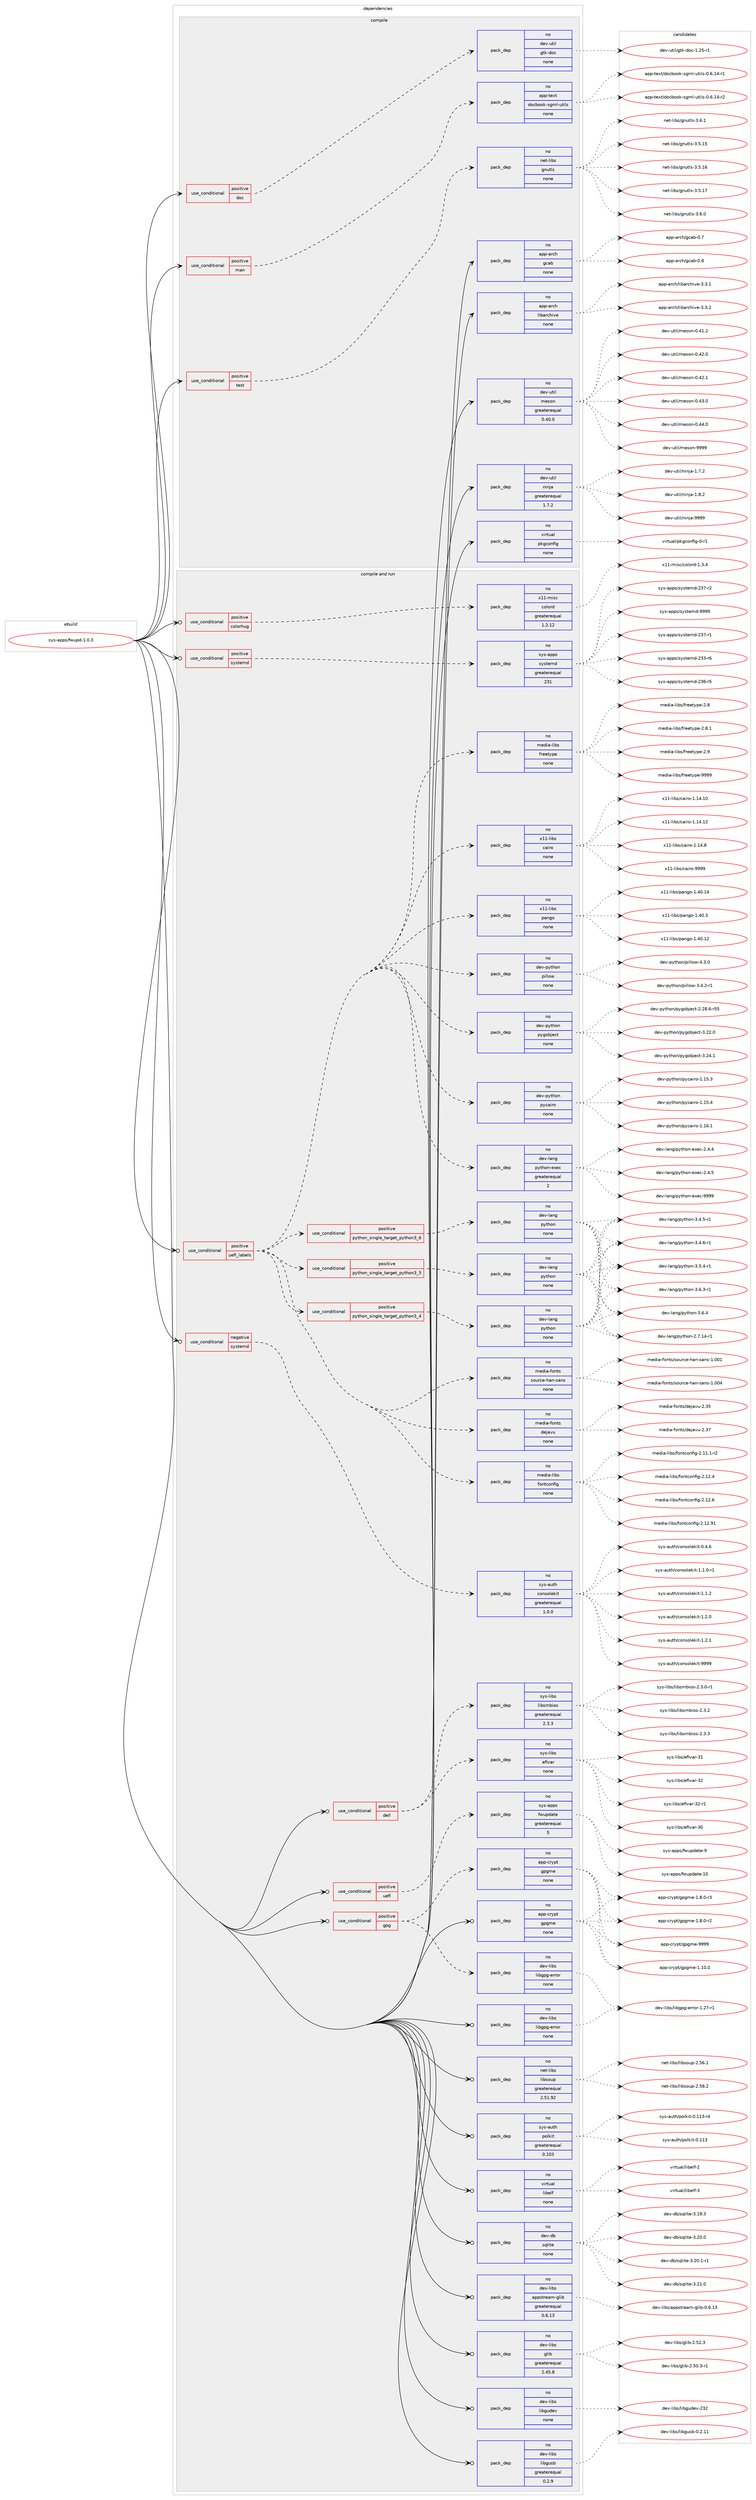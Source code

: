 digraph prolog {

# *************
# Graph options
# *************

newrank=true;
concentrate=true;
compound=true;
graph [rankdir=LR,fontname=Helvetica,fontsize=10,ranksep=1.5];#, ranksep=2.5, nodesep=0.2];
edge  [arrowhead=vee];
node  [fontname=Helvetica,fontsize=10];

# **********
# The ebuild
# **********

subgraph cluster_leftcol {
color=gray;
rank=same;
label=<<i>ebuild</i>>;
id [label="sys-apps/fwupd-1.0.3", color=red, width=4, href="../sys-apps/fwupd-1.0.3.svg"];
}

# ****************
# The dependencies
# ****************

subgraph cluster_midcol {
color=gray;
label=<<i>dependencies</i>>;
subgraph cluster_compile {
fillcolor="#eeeeee";
style=filled;
label=<<i>compile</i>>;
subgraph cond420 {
dependency5493 [label=<<TABLE BORDER="0" CELLBORDER="1" CELLSPACING="0" CELLPADDING="4"><TR><TD ROWSPAN="3" CELLPADDING="10">use_conditional</TD></TR><TR><TD>positive</TD></TR><TR><TD>doc</TD></TR></TABLE>>, shape=none, color=red];
subgraph pack5055 {
dependency5494 [label=<<TABLE BORDER="0" CELLBORDER="1" CELLSPACING="0" CELLPADDING="4" WIDTH="220"><TR><TD ROWSPAN="6" CELLPADDING="30">pack_dep</TD></TR><TR><TD WIDTH="110">no</TD></TR><TR><TD>dev-util</TD></TR><TR><TD>gtk-doc</TD></TR><TR><TD>none</TD></TR><TR><TD></TD></TR></TABLE>>, shape=none, color=blue];
}
dependency5493:e -> dependency5494:w [weight=20,style="dashed",arrowhead="vee"];
}
id:e -> dependency5493:w [weight=20,style="solid",arrowhead="vee"];
subgraph cond421 {
dependency5495 [label=<<TABLE BORDER="0" CELLBORDER="1" CELLSPACING="0" CELLPADDING="4"><TR><TD ROWSPAN="3" CELLPADDING="10">use_conditional</TD></TR><TR><TD>positive</TD></TR><TR><TD>man</TD></TR></TABLE>>, shape=none, color=red];
subgraph pack5056 {
dependency5496 [label=<<TABLE BORDER="0" CELLBORDER="1" CELLSPACING="0" CELLPADDING="4" WIDTH="220"><TR><TD ROWSPAN="6" CELLPADDING="30">pack_dep</TD></TR><TR><TD WIDTH="110">no</TD></TR><TR><TD>app-text</TD></TR><TR><TD>docbook-sgml-utils</TD></TR><TR><TD>none</TD></TR><TR><TD></TD></TR></TABLE>>, shape=none, color=blue];
}
dependency5495:e -> dependency5496:w [weight=20,style="dashed",arrowhead="vee"];
}
id:e -> dependency5495:w [weight=20,style="solid",arrowhead="vee"];
subgraph cond422 {
dependency5497 [label=<<TABLE BORDER="0" CELLBORDER="1" CELLSPACING="0" CELLPADDING="4"><TR><TD ROWSPAN="3" CELLPADDING="10">use_conditional</TD></TR><TR><TD>positive</TD></TR><TR><TD>test</TD></TR></TABLE>>, shape=none, color=red];
subgraph pack5057 {
dependency5498 [label=<<TABLE BORDER="0" CELLBORDER="1" CELLSPACING="0" CELLPADDING="4" WIDTH="220"><TR><TD ROWSPAN="6" CELLPADDING="30">pack_dep</TD></TR><TR><TD WIDTH="110">no</TD></TR><TR><TD>net-libs</TD></TR><TR><TD>gnutls</TD></TR><TR><TD>none</TD></TR><TR><TD></TD></TR></TABLE>>, shape=none, color=blue];
}
dependency5497:e -> dependency5498:w [weight=20,style="dashed",arrowhead="vee"];
}
id:e -> dependency5497:w [weight=20,style="solid",arrowhead="vee"];
subgraph pack5058 {
dependency5499 [label=<<TABLE BORDER="0" CELLBORDER="1" CELLSPACING="0" CELLPADDING="4" WIDTH="220"><TR><TD ROWSPAN="6" CELLPADDING="30">pack_dep</TD></TR><TR><TD WIDTH="110">no</TD></TR><TR><TD>app-arch</TD></TR><TR><TD>gcab</TD></TR><TR><TD>none</TD></TR><TR><TD></TD></TR></TABLE>>, shape=none, color=blue];
}
id:e -> dependency5499:w [weight=20,style="solid",arrowhead="vee"];
subgraph pack5059 {
dependency5500 [label=<<TABLE BORDER="0" CELLBORDER="1" CELLSPACING="0" CELLPADDING="4" WIDTH="220"><TR><TD ROWSPAN="6" CELLPADDING="30">pack_dep</TD></TR><TR><TD WIDTH="110">no</TD></TR><TR><TD>app-arch</TD></TR><TR><TD>libarchive</TD></TR><TR><TD>none</TD></TR><TR><TD></TD></TR></TABLE>>, shape=none, color=blue];
}
id:e -> dependency5500:w [weight=20,style="solid",arrowhead="vee"];
subgraph pack5060 {
dependency5501 [label=<<TABLE BORDER="0" CELLBORDER="1" CELLSPACING="0" CELLPADDING="4" WIDTH="220"><TR><TD ROWSPAN="6" CELLPADDING="30">pack_dep</TD></TR><TR><TD WIDTH="110">no</TD></TR><TR><TD>dev-util</TD></TR><TR><TD>meson</TD></TR><TR><TD>greaterequal</TD></TR><TR><TD>0.40.0</TD></TR></TABLE>>, shape=none, color=blue];
}
id:e -> dependency5501:w [weight=20,style="solid",arrowhead="vee"];
subgraph pack5061 {
dependency5502 [label=<<TABLE BORDER="0" CELLBORDER="1" CELLSPACING="0" CELLPADDING="4" WIDTH="220"><TR><TD ROWSPAN="6" CELLPADDING="30">pack_dep</TD></TR><TR><TD WIDTH="110">no</TD></TR><TR><TD>dev-util</TD></TR><TR><TD>ninja</TD></TR><TR><TD>greaterequal</TD></TR><TR><TD>1.7.2</TD></TR></TABLE>>, shape=none, color=blue];
}
id:e -> dependency5502:w [weight=20,style="solid",arrowhead="vee"];
subgraph pack5062 {
dependency5503 [label=<<TABLE BORDER="0" CELLBORDER="1" CELLSPACING="0" CELLPADDING="4" WIDTH="220"><TR><TD ROWSPAN="6" CELLPADDING="30">pack_dep</TD></TR><TR><TD WIDTH="110">no</TD></TR><TR><TD>virtual</TD></TR><TR><TD>pkgconfig</TD></TR><TR><TD>none</TD></TR><TR><TD></TD></TR></TABLE>>, shape=none, color=blue];
}
id:e -> dependency5503:w [weight=20,style="solid",arrowhead="vee"];
}
subgraph cluster_compileandrun {
fillcolor="#eeeeee";
style=filled;
label=<<i>compile and run</i>>;
subgraph cond423 {
dependency5504 [label=<<TABLE BORDER="0" CELLBORDER="1" CELLSPACING="0" CELLPADDING="4"><TR><TD ROWSPAN="3" CELLPADDING="10">use_conditional</TD></TR><TR><TD>negative</TD></TR><TR><TD>systemd</TD></TR></TABLE>>, shape=none, color=red];
subgraph pack5063 {
dependency5505 [label=<<TABLE BORDER="0" CELLBORDER="1" CELLSPACING="0" CELLPADDING="4" WIDTH="220"><TR><TD ROWSPAN="6" CELLPADDING="30">pack_dep</TD></TR><TR><TD WIDTH="110">no</TD></TR><TR><TD>sys-auth</TD></TR><TR><TD>consolekit</TD></TR><TR><TD>greaterequal</TD></TR><TR><TD>1.0.0</TD></TR></TABLE>>, shape=none, color=blue];
}
dependency5504:e -> dependency5505:w [weight=20,style="dashed",arrowhead="vee"];
}
id:e -> dependency5504:w [weight=20,style="solid",arrowhead="odotvee"];
subgraph cond424 {
dependency5506 [label=<<TABLE BORDER="0" CELLBORDER="1" CELLSPACING="0" CELLPADDING="4"><TR><TD ROWSPAN="3" CELLPADDING="10">use_conditional</TD></TR><TR><TD>positive</TD></TR><TR><TD>colorhug</TD></TR></TABLE>>, shape=none, color=red];
subgraph pack5064 {
dependency5507 [label=<<TABLE BORDER="0" CELLBORDER="1" CELLSPACING="0" CELLPADDING="4" WIDTH="220"><TR><TD ROWSPAN="6" CELLPADDING="30">pack_dep</TD></TR><TR><TD WIDTH="110">no</TD></TR><TR><TD>x11-misc</TD></TR><TR><TD>colord</TD></TR><TR><TD>greaterequal</TD></TR><TR><TD>1.2.12</TD></TR></TABLE>>, shape=none, color=blue];
}
dependency5506:e -> dependency5507:w [weight=20,style="dashed",arrowhead="vee"];
}
id:e -> dependency5506:w [weight=20,style="solid",arrowhead="odotvee"];
subgraph cond425 {
dependency5508 [label=<<TABLE BORDER="0" CELLBORDER="1" CELLSPACING="0" CELLPADDING="4"><TR><TD ROWSPAN="3" CELLPADDING="10">use_conditional</TD></TR><TR><TD>positive</TD></TR><TR><TD>dell</TD></TR></TABLE>>, shape=none, color=red];
subgraph pack5065 {
dependency5509 [label=<<TABLE BORDER="0" CELLBORDER="1" CELLSPACING="0" CELLPADDING="4" WIDTH="220"><TR><TD ROWSPAN="6" CELLPADDING="30">pack_dep</TD></TR><TR><TD WIDTH="110">no</TD></TR><TR><TD>sys-libs</TD></TR><TR><TD>efivar</TD></TR><TR><TD>none</TD></TR><TR><TD></TD></TR></TABLE>>, shape=none, color=blue];
}
dependency5508:e -> dependency5509:w [weight=20,style="dashed",arrowhead="vee"];
subgraph pack5066 {
dependency5510 [label=<<TABLE BORDER="0" CELLBORDER="1" CELLSPACING="0" CELLPADDING="4" WIDTH="220"><TR><TD ROWSPAN="6" CELLPADDING="30">pack_dep</TD></TR><TR><TD WIDTH="110">no</TD></TR><TR><TD>sys-libs</TD></TR><TR><TD>libsmbios</TD></TR><TR><TD>greaterequal</TD></TR><TR><TD>2.3.3</TD></TR></TABLE>>, shape=none, color=blue];
}
dependency5508:e -> dependency5510:w [weight=20,style="dashed",arrowhead="vee"];
}
id:e -> dependency5508:w [weight=20,style="solid",arrowhead="odotvee"];
subgraph cond426 {
dependency5511 [label=<<TABLE BORDER="0" CELLBORDER="1" CELLSPACING="0" CELLPADDING="4"><TR><TD ROWSPAN="3" CELLPADDING="10">use_conditional</TD></TR><TR><TD>positive</TD></TR><TR><TD>gpg</TD></TR></TABLE>>, shape=none, color=red];
subgraph pack5067 {
dependency5512 [label=<<TABLE BORDER="0" CELLBORDER="1" CELLSPACING="0" CELLPADDING="4" WIDTH="220"><TR><TD ROWSPAN="6" CELLPADDING="30">pack_dep</TD></TR><TR><TD WIDTH="110">no</TD></TR><TR><TD>app-crypt</TD></TR><TR><TD>gpgme</TD></TR><TR><TD>none</TD></TR><TR><TD></TD></TR></TABLE>>, shape=none, color=blue];
}
dependency5511:e -> dependency5512:w [weight=20,style="dashed",arrowhead="vee"];
subgraph pack5068 {
dependency5513 [label=<<TABLE BORDER="0" CELLBORDER="1" CELLSPACING="0" CELLPADDING="4" WIDTH="220"><TR><TD ROWSPAN="6" CELLPADDING="30">pack_dep</TD></TR><TR><TD WIDTH="110">no</TD></TR><TR><TD>dev-libs</TD></TR><TR><TD>libgpg-error</TD></TR><TR><TD>none</TD></TR><TR><TD></TD></TR></TABLE>>, shape=none, color=blue];
}
dependency5511:e -> dependency5513:w [weight=20,style="dashed",arrowhead="vee"];
}
id:e -> dependency5511:w [weight=20,style="solid",arrowhead="odotvee"];
subgraph cond427 {
dependency5514 [label=<<TABLE BORDER="0" CELLBORDER="1" CELLSPACING="0" CELLPADDING="4"><TR><TD ROWSPAN="3" CELLPADDING="10">use_conditional</TD></TR><TR><TD>positive</TD></TR><TR><TD>systemd</TD></TR></TABLE>>, shape=none, color=red];
subgraph pack5069 {
dependency5515 [label=<<TABLE BORDER="0" CELLBORDER="1" CELLSPACING="0" CELLPADDING="4" WIDTH="220"><TR><TD ROWSPAN="6" CELLPADDING="30">pack_dep</TD></TR><TR><TD WIDTH="110">no</TD></TR><TR><TD>sys-apps</TD></TR><TR><TD>systemd</TD></TR><TR><TD>greaterequal</TD></TR><TR><TD>231</TD></TR></TABLE>>, shape=none, color=blue];
}
dependency5514:e -> dependency5515:w [weight=20,style="dashed",arrowhead="vee"];
}
id:e -> dependency5514:w [weight=20,style="solid",arrowhead="odotvee"];
subgraph cond428 {
dependency5516 [label=<<TABLE BORDER="0" CELLBORDER="1" CELLSPACING="0" CELLPADDING="4"><TR><TD ROWSPAN="3" CELLPADDING="10">use_conditional</TD></TR><TR><TD>positive</TD></TR><TR><TD>uefi</TD></TR></TABLE>>, shape=none, color=red];
subgraph pack5070 {
dependency5517 [label=<<TABLE BORDER="0" CELLBORDER="1" CELLSPACING="0" CELLPADDING="4" WIDTH="220"><TR><TD ROWSPAN="6" CELLPADDING="30">pack_dep</TD></TR><TR><TD WIDTH="110">no</TD></TR><TR><TD>sys-apps</TD></TR><TR><TD>fwupdate</TD></TR><TR><TD>greaterequal</TD></TR><TR><TD>5</TD></TR></TABLE>>, shape=none, color=blue];
}
dependency5516:e -> dependency5517:w [weight=20,style="dashed",arrowhead="vee"];
}
id:e -> dependency5516:w [weight=20,style="solid",arrowhead="odotvee"];
subgraph cond429 {
dependency5518 [label=<<TABLE BORDER="0" CELLBORDER="1" CELLSPACING="0" CELLPADDING="4"><TR><TD ROWSPAN="3" CELLPADDING="10">use_conditional</TD></TR><TR><TD>positive</TD></TR><TR><TD>uefi_labels</TD></TR></TABLE>>, shape=none, color=red];
subgraph cond430 {
dependency5519 [label=<<TABLE BORDER="0" CELLBORDER="1" CELLSPACING="0" CELLPADDING="4"><TR><TD ROWSPAN="3" CELLPADDING="10">use_conditional</TD></TR><TR><TD>positive</TD></TR><TR><TD>python_single_target_python3_4</TD></TR></TABLE>>, shape=none, color=red];
subgraph pack5071 {
dependency5520 [label=<<TABLE BORDER="0" CELLBORDER="1" CELLSPACING="0" CELLPADDING="4" WIDTH="220"><TR><TD ROWSPAN="6" CELLPADDING="30">pack_dep</TD></TR><TR><TD WIDTH="110">no</TD></TR><TR><TD>dev-lang</TD></TR><TR><TD>python</TD></TR><TR><TD>none</TD></TR><TR><TD></TD></TR></TABLE>>, shape=none, color=blue];
}
dependency5519:e -> dependency5520:w [weight=20,style="dashed",arrowhead="vee"];
}
dependency5518:e -> dependency5519:w [weight=20,style="dashed",arrowhead="vee"];
subgraph cond431 {
dependency5521 [label=<<TABLE BORDER="0" CELLBORDER="1" CELLSPACING="0" CELLPADDING="4"><TR><TD ROWSPAN="3" CELLPADDING="10">use_conditional</TD></TR><TR><TD>positive</TD></TR><TR><TD>python_single_target_python3_5</TD></TR></TABLE>>, shape=none, color=red];
subgraph pack5072 {
dependency5522 [label=<<TABLE BORDER="0" CELLBORDER="1" CELLSPACING="0" CELLPADDING="4" WIDTH="220"><TR><TD ROWSPAN="6" CELLPADDING="30">pack_dep</TD></TR><TR><TD WIDTH="110">no</TD></TR><TR><TD>dev-lang</TD></TR><TR><TD>python</TD></TR><TR><TD>none</TD></TR><TR><TD></TD></TR></TABLE>>, shape=none, color=blue];
}
dependency5521:e -> dependency5522:w [weight=20,style="dashed",arrowhead="vee"];
}
dependency5518:e -> dependency5521:w [weight=20,style="dashed",arrowhead="vee"];
subgraph cond432 {
dependency5523 [label=<<TABLE BORDER="0" CELLBORDER="1" CELLSPACING="0" CELLPADDING="4"><TR><TD ROWSPAN="3" CELLPADDING="10">use_conditional</TD></TR><TR><TD>positive</TD></TR><TR><TD>python_single_target_python3_6</TD></TR></TABLE>>, shape=none, color=red];
subgraph pack5073 {
dependency5524 [label=<<TABLE BORDER="0" CELLBORDER="1" CELLSPACING="0" CELLPADDING="4" WIDTH="220"><TR><TD ROWSPAN="6" CELLPADDING="30">pack_dep</TD></TR><TR><TD WIDTH="110">no</TD></TR><TR><TD>dev-lang</TD></TR><TR><TD>python</TD></TR><TR><TD>none</TD></TR><TR><TD></TD></TR></TABLE>>, shape=none, color=blue];
}
dependency5523:e -> dependency5524:w [weight=20,style="dashed",arrowhead="vee"];
}
dependency5518:e -> dependency5523:w [weight=20,style="dashed",arrowhead="vee"];
subgraph pack5074 {
dependency5525 [label=<<TABLE BORDER="0" CELLBORDER="1" CELLSPACING="0" CELLPADDING="4" WIDTH="220"><TR><TD ROWSPAN="6" CELLPADDING="30">pack_dep</TD></TR><TR><TD WIDTH="110">no</TD></TR><TR><TD>dev-lang</TD></TR><TR><TD>python-exec</TD></TR><TR><TD>greaterequal</TD></TR><TR><TD>2</TD></TR></TABLE>>, shape=none, color=blue];
}
dependency5518:e -> dependency5525:w [weight=20,style="dashed",arrowhead="vee"];
subgraph pack5075 {
dependency5526 [label=<<TABLE BORDER="0" CELLBORDER="1" CELLSPACING="0" CELLPADDING="4" WIDTH="220"><TR><TD ROWSPAN="6" CELLPADDING="30">pack_dep</TD></TR><TR><TD WIDTH="110">no</TD></TR><TR><TD>dev-python</TD></TR><TR><TD>pycairo</TD></TR><TR><TD>none</TD></TR><TR><TD></TD></TR></TABLE>>, shape=none, color=blue];
}
dependency5518:e -> dependency5526:w [weight=20,style="dashed",arrowhead="vee"];
subgraph pack5076 {
dependency5527 [label=<<TABLE BORDER="0" CELLBORDER="1" CELLSPACING="0" CELLPADDING="4" WIDTH="220"><TR><TD ROWSPAN="6" CELLPADDING="30">pack_dep</TD></TR><TR><TD WIDTH="110">no</TD></TR><TR><TD>dev-python</TD></TR><TR><TD>pygobject</TD></TR><TR><TD>none</TD></TR><TR><TD></TD></TR></TABLE>>, shape=none, color=blue];
}
dependency5518:e -> dependency5527:w [weight=20,style="dashed",arrowhead="vee"];
subgraph pack5077 {
dependency5528 [label=<<TABLE BORDER="0" CELLBORDER="1" CELLSPACING="0" CELLPADDING="4" WIDTH="220"><TR><TD ROWSPAN="6" CELLPADDING="30">pack_dep</TD></TR><TR><TD WIDTH="110">no</TD></TR><TR><TD>dev-python</TD></TR><TR><TD>pillow</TD></TR><TR><TD>none</TD></TR><TR><TD></TD></TR></TABLE>>, shape=none, color=blue];
}
dependency5518:e -> dependency5528:w [weight=20,style="dashed",arrowhead="vee"];
subgraph pack5078 {
dependency5529 [label=<<TABLE BORDER="0" CELLBORDER="1" CELLSPACING="0" CELLPADDING="4" WIDTH="220"><TR><TD ROWSPAN="6" CELLPADDING="30">pack_dep</TD></TR><TR><TD WIDTH="110">no</TD></TR><TR><TD>x11-libs</TD></TR><TR><TD>pango</TD></TR><TR><TD>none</TD></TR><TR><TD></TD></TR></TABLE>>, shape=none, color=blue];
}
dependency5518:e -> dependency5529:w [weight=20,style="dashed",arrowhead="vee"];
subgraph pack5079 {
dependency5530 [label=<<TABLE BORDER="0" CELLBORDER="1" CELLSPACING="0" CELLPADDING="4" WIDTH="220"><TR><TD ROWSPAN="6" CELLPADDING="30">pack_dep</TD></TR><TR><TD WIDTH="110">no</TD></TR><TR><TD>x11-libs</TD></TR><TR><TD>cairo</TD></TR><TR><TD>none</TD></TR><TR><TD></TD></TR></TABLE>>, shape=none, color=blue];
}
dependency5518:e -> dependency5530:w [weight=20,style="dashed",arrowhead="vee"];
subgraph pack5080 {
dependency5531 [label=<<TABLE BORDER="0" CELLBORDER="1" CELLSPACING="0" CELLPADDING="4" WIDTH="220"><TR><TD ROWSPAN="6" CELLPADDING="30">pack_dep</TD></TR><TR><TD WIDTH="110">no</TD></TR><TR><TD>media-libs</TD></TR><TR><TD>freetype</TD></TR><TR><TD>none</TD></TR><TR><TD></TD></TR></TABLE>>, shape=none, color=blue];
}
dependency5518:e -> dependency5531:w [weight=20,style="dashed",arrowhead="vee"];
subgraph pack5081 {
dependency5532 [label=<<TABLE BORDER="0" CELLBORDER="1" CELLSPACING="0" CELLPADDING="4" WIDTH="220"><TR><TD ROWSPAN="6" CELLPADDING="30">pack_dep</TD></TR><TR><TD WIDTH="110">no</TD></TR><TR><TD>media-libs</TD></TR><TR><TD>fontconfig</TD></TR><TR><TD>none</TD></TR><TR><TD></TD></TR></TABLE>>, shape=none, color=blue];
}
dependency5518:e -> dependency5532:w [weight=20,style="dashed",arrowhead="vee"];
subgraph pack5082 {
dependency5533 [label=<<TABLE BORDER="0" CELLBORDER="1" CELLSPACING="0" CELLPADDING="4" WIDTH="220"><TR><TD ROWSPAN="6" CELLPADDING="30">pack_dep</TD></TR><TR><TD WIDTH="110">no</TD></TR><TR><TD>media-fonts</TD></TR><TR><TD>dejavu</TD></TR><TR><TD>none</TD></TR><TR><TD></TD></TR></TABLE>>, shape=none, color=blue];
}
dependency5518:e -> dependency5533:w [weight=20,style="dashed",arrowhead="vee"];
subgraph pack5083 {
dependency5534 [label=<<TABLE BORDER="0" CELLBORDER="1" CELLSPACING="0" CELLPADDING="4" WIDTH="220"><TR><TD ROWSPAN="6" CELLPADDING="30">pack_dep</TD></TR><TR><TD WIDTH="110">no</TD></TR><TR><TD>media-fonts</TD></TR><TR><TD>source-han-sans</TD></TR><TR><TD>none</TD></TR><TR><TD></TD></TR></TABLE>>, shape=none, color=blue];
}
dependency5518:e -> dependency5534:w [weight=20,style="dashed",arrowhead="vee"];
}
id:e -> dependency5518:w [weight=20,style="solid",arrowhead="odotvee"];
subgraph pack5084 {
dependency5535 [label=<<TABLE BORDER="0" CELLBORDER="1" CELLSPACING="0" CELLPADDING="4" WIDTH="220"><TR><TD ROWSPAN="6" CELLPADDING="30">pack_dep</TD></TR><TR><TD WIDTH="110">no</TD></TR><TR><TD>app-crypt</TD></TR><TR><TD>gpgme</TD></TR><TR><TD>none</TD></TR><TR><TD></TD></TR></TABLE>>, shape=none, color=blue];
}
id:e -> dependency5535:w [weight=20,style="solid",arrowhead="odotvee"];
subgraph pack5085 {
dependency5536 [label=<<TABLE BORDER="0" CELLBORDER="1" CELLSPACING="0" CELLPADDING="4" WIDTH="220"><TR><TD ROWSPAN="6" CELLPADDING="30">pack_dep</TD></TR><TR><TD WIDTH="110">no</TD></TR><TR><TD>dev-db</TD></TR><TR><TD>sqlite</TD></TR><TR><TD>none</TD></TR><TR><TD></TD></TR></TABLE>>, shape=none, color=blue];
}
id:e -> dependency5536:w [weight=20,style="solid",arrowhead="odotvee"];
subgraph pack5086 {
dependency5537 [label=<<TABLE BORDER="0" CELLBORDER="1" CELLSPACING="0" CELLPADDING="4" WIDTH="220"><TR><TD ROWSPAN="6" CELLPADDING="30">pack_dep</TD></TR><TR><TD WIDTH="110">no</TD></TR><TR><TD>dev-libs</TD></TR><TR><TD>appstream-glib</TD></TR><TR><TD>greaterequal</TD></TR><TR><TD>0.6.13</TD></TR></TABLE>>, shape=none, color=blue];
}
id:e -> dependency5537:w [weight=20,style="solid",arrowhead="odotvee"];
subgraph pack5087 {
dependency5538 [label=<<TABLE BORDER="0" CELLBORDER="1" CELLSPACING="0" CELLPADDING="4" WIDTH="220"><TR><TD ROWSPAN="6" CELLPADDING="30">pack_dep</TD></TR><TR><TD WIDTH="110">no</TD></TR><TR><TD>dev-libs</TD></TR><TR><TD>glib</TD></TR><TR><TD>greaterequal</TD></TR><TR><TD>2.45.8</TD></TR></TABLE>>, shape=none, color=blue];
}
id:e -> dependency5538:w [weight=20,style="solid",arrowhead="odotvee"];
subgraph pack5088 {
dependency5539 [label=<<TABLE BORDER="0" CELLBORDER="1" CELLSPACING="0" CELLPADDING="4" WIDTH="220"><TR><TD ROWSPAN="6" CELLPADDING="30">pack_dep</TD></TR><TR><TD WIDTH="110">no</TD></TR><TR><TD>dev-libs</TD></TR><TR><TD>libgpg-error</TD></TR><TR><TD>none</TD></TR><TR><TD></TD></TR></TABLE>>, shape=none, color=blue];
}
id:e -> dependency5539:w [weight=20,style="solid",arrowhead="odotvee"];
subgraph pack5089 {
dependency5540 [label=<<TABLE BORDER="0" CELLBORDER="1" CELLSPACING="0" CELLPADDING="4" WIDTH="220"><TR><TD ROWSPAN="6" CELLPADDING="30">pack_dep</TD></TR><TR><TD WIDTH="110">no</TD></TR><TR><TD>dev-libs</TD></TR><TR><TD>libgudev</TD></TR><TR><TD>none</TD></TR><TR><TD></TD></TR></TABLE>>, shape=none, color=blue];
}
id:e -> dependency5540:w [weight=20,style="solid",arrowhead="odotvee"];
subgraph pack5090 {
dependency5541 [label=<<TABLE BORDER="0" CELLBORDER="1" CELLSPACING="0" CELLPADDING="4" WIDTH="220"><TR><TD ROWSPAN="6" CELLPADDING="30">pack_dep</TD></TR><TR><TD WIDTH="110">no</TD></TR><TR><TD>dev-libs</TD></TR><TR><TD>libgusb</TD></TR><TR><TD>greaterequal</TD></TR><TR><TD>0.2.9</TD></TR></TABLE>>, shape=none, color=blue];
}
id:e -> dependency5541:w [weight=20,style="solid",arrowhead="odotvee"];
subgraph pack5091 {
dependency5542 [label=<<TABLE BORDER="0" CELLBORDER="1" CELLSPACING="0" CELLPADDING="4" WIDTH="220"><TR><TD ROWSPAN="6" CELLPADDING="30">pack_dep</TD></TR><TR><TD WIDTH="110">no</TD></TR><TR><TD>net-libs</TD></TR><TR><TD>libsoup</TD></TR><TR><TD>greaterequal</TD></TR><TR><TD>2.51.92</TD></TR></TABLE>>, shape=none, color=blue];
}
id:e -> dependency5542:w [weight=20,style="solid",arrowhead="odotvee"];
subgraph pack5092 {
dependency5543 [label=<<TABLE BORDER="0" CELLBORDER="1" CELLSPACING="0" CELLPADDING="4" WIDTH="220"><TR><TD ROWSPAN="6" CELLPADDING="30">pack_dep</TD></TR><TR><TD WIDTH="110">no</TD></TR><TR><TD>sys-auth</TD></TR><TR><TD>polkit</TD></TR><TR><TD>greaterequal</TD></TR><TR><TD>0.103</TD></TR></TABLE>>, shape=none, color=blue];
}
id:e -> dependency5543:w [weight=20,style="solid",arrowhead="odotvee"];
subgraph pack5093 {
dependency5544 [label=<<TABLE BORDER="0" CELLBORDER="1" CELLSPACING="0" CELLPADDING="4" WIDTH="220"><TR><TD ROWSPAN="6" CELLPADDING="30">pack_dep</TD></TR><TR><TD WIDTH="110">no</TD></TR><TR><TD>virtual</TD></TR><TR><TD>libelf</TD></TR><TR><TD>none</TD></TR><TR><TD></TD></TR></TABLE>>, shape=none, color=blue];
}
id:e -> dependency5544:w [weight=20,style="solid",arrowhead="odotvee"];
}
subgraph cluster_run {
fillcolor="#eeeeee";
style=filled;
label=<<i>run</i>>;
}
}

# **************
# The candidates
# **************

subgraph cluster_choices {
rank=same;
color=gray;
label=<<i>candidates</i>>;

subgraph choice5055 {
color=black;
nodesep=1;
choice1001011184511711610510847103116107451001119945494650534511449 [label="dev-util/gtk-doc-1.25-r1", color=red, width=4,href="../dev-util/gtk-doc-1.25-r1.svg"];
dependency5494:e -> choice1001011184511711610510847103116107451001119945494650534511449:w [style=dotted,weight="100"];
}
subgraph choice5056 {
color=black;
nodesep=1;
choice97112112451161011201164710011199981111111074511510310910845117116105108115454846544649524511449 [label="app-text/docbook-sgml-utils-0.6.14-r1", color=red, width=4,href="../app-text/docbook-sgml-utils-0.6.14-r1.svg"];
choice97112112451161011201164710011199981111111074511510310910845117116105108115454846544649524511450 [label="app-text/docbook-sgml-utils-0.6.14-r2", color=red, width=4,href="../app-text/docbook-sgml-utils-0.6.14-r2.svg"];
dependency5496:e -> choice97112112451161011201164710011199981111111074511510310910845117116105108115454846544649524511449:w [style=dotted,weight="100"];
dependency5496:e -> choice97112112451161011201164710011199981111111074511510310910845117116105108115454846544649524511450:w [style=dotted,weight="100"];
}
subgraph choice5057 {
color=black;
nodesep=1;
choice11010111645108105981154710311011711610811545514653464953 [label="net-libs/gnutls-3.5.15", color=red, width=4,href="../net-libs/gnutls-3.5.15.svg"];
choice11010111645108105981154710311011711610811545514653464954 [label="net-libs/gnutls-3.5.16", color=red, width=4,href="../net-libs/gnutls-3.5.16.svg"];
choice11010111645108105981154710311011711610811545514653464955 [label="net-libs/gnutls-3.5.17", color=red, width=4,href="../net-libs/gnutls-3.5.17.svg"];
choice110101116451081059811547103110117116108115455146544648 [label="net-libs/gnutls-3.6.0", color=red, width=4,href="../net-libs/gnutls-3.6.0.svg"];
choice110101116451081059811547103110117116108115455146544649 [label="net-libs/gnutls-3.6.1", color=red, width=4,href="../net-libs/gnutls-3.6.1.svg"];
dependency5498:e -> choice11010111645108105981154710311011711610811545514653464953:w [style=dotted,weight="100"];
dependency5498:e -> choice11010111645108105981154710311011711610811545514653464954:w [style=dotted,weight="100"];
dependency5498:e -> choice11010111645108105981154710311011711610811545514653464955:w [style=dotted,weight="100"];
dependency5498:e -> choice110101116451081059811547103110117116108115455146544648:w [style=dotted,weight="100"];
dependency5498:e -> choice110101116451081059811547103110117116108115455146544649:w [style=dotted,weight="100"];
}
subgraph choice5058 {
color=black;
nodesep=1;
choice971121124597114991044710399979845484655 [label="app-arch/gcab-0.7", color=red, width=4,href="../app-arch/gcab-0.7.svg"];
choice971121124597114991044710399979845484656 [label="app-arch/gcab-0.8", color=red, width=4,href="../app-arch/gcab-0.8.svg"];
dependency5499:e -> choice971121124597114991044710399979845484655:w [style=dotted,weight="100"];
dependency5499:e -> choice971121124597114991044710399979845484656:w [style=dotted,weight="100"];
}
subgraph choice5059 {
color=black;
nodesep=1;
choice9711211245971149910447108105989711499104105118101455146514649 [label="app-arch/libarchive-3.3.1", color=red, width=4,href="../app-arch/libarchive-3.3.1.svg"];
choice9711211245971149910447108105989711499104105118101455146514650 [label="app-arch/libarchive-3.3.2", color=red, width=4,href="../app-arch/libarchive-3.3.2.svg"];
dependency5500:e -> choice9711211245971149910447108105989711499104105118101455146514649:w [style=dotted,weight="100"];
dependency5500:e -> choice9711211245971149910447108105989711499104105118101455146514650:w [style=dotted,weight="100"];
}
subgraph choice5060 {
color=black;
nodesep=1;
choice100101118451171161051084710910111511111045484652494650 [label="dev-util/meson-0.41.2", color=red, width=4,href="../dev-util/meson-0.41.2.svg"];
choice100101118451171161051084710910111511111045484652504648 [label="dev-util/meson-0.42.0", color=red, width=4,href="../dev-util/meson-0.42.0.svg"];
choice100101118451171161051084710910111511111045484652504649 [label="dev-util/meson-0.42.1", color=red, width=4,href="../dev-util/meson-0.42.1.svg"];
choice100101118451171161051084710910111511111045484652514648 [label="dev-util/meson-0.43.0", color=red, width=4,href="../dev-util/meson-0.43.0.svg"];
choice100101118451171161051084710910111511111045484652524648 [label="dev-util/meson-0.44.0", color=red, width=4,href="../dev-util/meson-0.44.0.svg"];
choice10010111845117116105108471091011151111104557575757 [label="dev-util/meson-9999", color=red, width=4,href="../dev-util/meson-9999.svg"];
dependency5501:e -> choice100101118451171161051084710910111511111045484652494650:w [style=dotted,weight="100"];
dependency5501:e -> choice100101118451171161051084710910111511111045484652504648:w [style=dotted,weight="100"];
dependency5501:e -> choice100101118451171161051084710910111511111045484652504649:w [style=dotted,weight="100"];
dependency5501:e -> choice100101118451171161051084710910111511111045484652514648:w [style=dotted,weight="100"];
dependency5501:e -> choice100101118451171161051084710910111511111045484652524648:w [style=dotted,weight="100"];
dependency5501:e -> choice10010111845117116105108471091011151111104557575757:w [style=dotted,weight="100"];
}
subgraph choice5061 {
color=black;
nodesep=1;
choice100101118451171161051084711010511010697454946554650 [label="dev-util/ninja-1.7.2", color=red, width=4,href="../dev-util/ninja-1.7.2.svg"];
choice100101118451171161051084711010511010697454946564650 [label="dev-util/ninja-1.8.2", color=red, width=4,href="../dev-util/ninja-1.8.2.svg"];
choice1001011184511711610510847110105110106974557575757 [label="dev-util/ninja-9999", color=red, width=4,href="../dev-util/ninja-9999.svg"];
dependency5502:e -> choice100101118451171161051084711010511010697454946554650:w [style=dotted,weight="100"];
dependency5502:e -> choice100101118451171161051084711010511010697454946564650:w [style=dotted,weight="100"];
dependency5502:e -> choice1001011184511711610510847110105110106974557575757:w [style=dotted,weight="100"];
}
subgraph choice5062 {
color=black;
nodesep=1;
choice11810511411611797108471121071039911111010210510345484511449 [label="virtual/pkgconfig-0-r1", color=red, width=4,href="../virtual/pkgconfig-0-r1.svg"];
dependency5503:e -> choice11810511411611797108471121071039911111010210510345484511449:w [style=dotted,weight="100"];
}
subgraph choice5063 {
color=black;
nodesep=1;
choice11512111545971171161044799111110115111108101107105116454846524654 [label="sys-auth/consolekit-0.4.6", color=red, width=4,href="../sys-auth/consolekit-0.4.6.svg"];
choice115121115459711711610447991111101151111081011071051164549464946484511449 [label="sys-auth/consolekit-1.1.0-r1", color=red, width=4,href="../sys-auth/consolekit-1.1.0-r1.svg"];
choice11512111545971171161044799111110115111108101107105116454946494650 [label="sys-auth/consolekit-1.1.2", color=red, width=4,href="../sys-auth/consolekit-1.1.2.svg"];
choice11512111545971171161044799111110115111108101107105116454946504648 [label="sys-auth/consolekit-1.2.0", color=red, width=4,href="../sys-auth/consolekit-1.2.0.svg"];
choice11512111545971171161044799111110115111108101107105116454946504649 [label="sys-auth/consolekit-1.2.1", color=red, width=4,href="../sys-auth/consolekit-1.2.1.svg"];
choice115121115459711711610447991111101151111081011071051164557575757 [label="sys-auth/consolekit-9999", color=red, width=4,href="../sys-auth/consolekit-9999.svg"];
dependency5505:e -> choice11512111545971171161044799111110115111108101107105116454846524654:w [style=dotted,weight="100"];
dependency5505:e -> choice115121115459711711610447991111101151111081011071051164549464946484511449:w [style=dotted,weight="100"];
dependency5505:e -> choice11512111545971171161044799111110115111108101107105116454946494650:w [style=dotted,weight="100"];
dependency5505:e -> choice11512111545971171161044799111110115111108101107105116454946504648:w [style=dotted,weight="100"];
dependency5505:e -> choice11512111545971171161044799111110115111108101107105116454946504649:w [style=dotted,weight="100"];
dependency5505:e -> choice115121115459711711610447991111101151111081011071051164557575757:w [style=dotted,weight="100"];
}
subgraph choice5064 {
color=black;
nodesep=1;
choice120494945109105115994799111108111114100454946514652 [label="x11-misc/colord-1.3.4", color=red, width=4,href="../x11-misc/colord-1.3.4.svg"];
dependency5507:e -> choice120494945109105115994799111108111114100454946514652:w [style=dotted,weight="100"];
}
subgraph choice5065 {
color=black;
nodesep=1;
choice11512111545108105981154710110210511897114455148 [label="sys-libs/efivar-30", color=red, width=4,href="../sys-libs/efivar-30.svg"];
choice11512111545108105981154710110210511897114455149 [label="sys-libs/efivar-31", color=red, width=4,href="../sys-libs/efivar-31.svg"];
choice11512111545108105981154710110210511897114455150 [label="sys-libs/efivar-32", color=red, width=4,href="../sys-libs/efivar-32.svg"];
choice115121115451081059811547101102105118971144551504511449 [label="sys-libs/efivar-32-r1", color=red, width=4,href="../sys-libs/efivar-32-r1.svg"];
dependency5509:e -> choice11512111545108105981154710110210511897114455148:w [style=dotted,weight="100"];
dependency5509:e -> choice11512111545108105981154710110210511897114455149:w [style=dotted,weight="100"];
dependency5509:e -> choice11512111545108105981154710110210511897114455150:w [style=dotted,weight="100"];
dependency5509:e -> choice115121115451081059811547101102105118971144551504511449:w [style=dotted,weight="100"];
}
subgraph choice5066 {
color=black;
nodesep=1;
choice11512111545108105981154710810598115109981051111154550465146484511449 [label="sys-libs/libsmbios-2.3.0-r1", color=red, width=4,href="../sys-libs/libsmbios-2.3.0-r1.svg"];
choice1151211154510810598115471081059811510998105111115455046514650 [label="sys-libs/libsmbios-2.3.2", color=red, width=4,href="../sys-libs/libsmbios-2.3.2.svg"];
choice1151211154510810598115471081059811510998105111115455046514651 [label="sys-libs/libsmbios-2.3.3", color=red, width=4,href="../sys-libs/libsmbios-2.3.3.svg"];
dependency5510:e -> choice11512111545108105981154710810598115109981051111154550465146484511449:w [style=dotted,weight="100"];
dependency5510:e -> choice1151211154510810598115471081059811510998105111115455046514650:w [style=dotted,weight="100"];
dependency5510:e -> choice1151211154510810598115471081059811510998105111115455046514651:w [style=dotted,weight="100"];
}
subgraph choice5067 {
color=black;
nodesep=1;
choice9711211245991141211121164710311210310910145494649484648 [label="app-crypt/gpgme-1.10.0", color=red, width=4,href="../app-crypt/gpgme-1.10.0.svg"];
choice971121124599114121112116471031121031091014549465646484511450 [label="app-crypt/gpgme-1.8.0-r2", color=red, width=4,href="../app-crypt/gpgme-1.8.0-r2.svg"];
choice971121124599114121112116471031121031091014549465646484511451 [label="app-crypt/gpgme-1.8.0-r3", color=red, width=4,href="../app-crypt/gpgme-1.8.0-r3.svg"];
choice971121124599114121112116471031121031091014557575757 [label="app-crypt/gpgme-9999", color=red, width=4,href="../app-crypt/gpgme-9999.svg"];
dependency5512:e -> choice9711211245991141211121164710311210310910145494649484648:w [style=dotted,weight="100"];
dependency5512:e -> choice971121124599114121112116471031121031091014549465646484511450:w [style=dotted,weight="100"];
dependency5512:e -> choice971121124599114121112116471031121031091014549465646484511451:w [style=dotted,weight="100"];
dependency5512:e -> choice971121124599114121112116471031121031091014557575757:w [style=dotted,weight="100"];
}
subgraph choice5068 {
color=black;
nodesep=1;
choice100101118451081059811547108105981031121034510111411411111445494650554511449 [label="dev-libs/libgpg-error-1.27-r1", color=red, width=4,href="../dev-libs/libgpg-error-1.27-r1.svg"];
dependency5513:e -> choice100101118451081059811547108105981031121034510111411411111445494650554511449:w [style=dotted,weight="100"];
}
subgraph choice5069 {
color=black;
nodesep=1;
choice115121115459711211211547115121115116101109100455051554511449 [label="sys-apps/systemd-237-r1", color=red, width=4,href="../sys-apps/systemd-237-r1.svg"];
choice115121115459711211211547115121115116101109100455051514511454 [label="sys-apps/systemd-233-r6", color=red, width=4,href="../sys-apps/systemd-233-r6.svg"];
choice115121115459711211211547115121115116101109100455051544511453 [label="sys-apps/systemd-236-r5", color=red, width=4,href="../sys-apps/systemd-236-r5.svg"];
choice115121115459711211211547115121115116101109100455051554511450 [label="sys-apps/systemd-237-r2", color=red, width=4,href="../sys-apps/systemd-237-r2.svg"];
choice1151211154597112112115471151211151161011091004557575757 [label="sys-apps/systemd-9999", color=red, width=4,href="../sys-apps/systemd-9999.svg"];
dependency5515:e -> choice115121115459711211211547115121115116101109100455051554511449:w [style=dotted,weight="100"];
dependency5515:e -> choice115121115459711211211547115121115116101109100455051514511454:w [style=dotted,weight="100"];
dependency5515:e -> choice115121115459711211211547115121115116101109100455051544511453:w [style=dotted,weight="100"];
dependency5515:e -> choice115121115459711211211547115121115116101109100455051554511450:w [style=dotted,weight="100"];
dependency5515:e -> choice1151211154597112112115471151211151161011091004557575757:w [style=dotted,weight="100"];
}
subgraph choice5070 {
color=black;
nodesep=1;
choice11512111545971121121154710211911711210097116101454948 [label="sys-apps/fwupdate-10", color=red, width=4,href="../sys-apps/fwupdate-10.svg"];
choice115121115459711211211547102119117112100971161014557 [label="sys-apps/fwupdate-9", color=red, width=4,href="../sys-apps/fwupdate-9.svg"];
dependency5517:e -> choice11512111545971121121154710211911711210097116101454948:w [style=dotted,weight="100"];
dependency5517:e -> choice115121115459711211211547102119117112100971161014557:w [style=dotted,weight="100"];
}
subgraph choice5071 {
color=black;
nodesep=1;
choice100101118451089711010347112121116104111110455046554649524511449 [label="dev-lang/python-2.7.14-r1", color=red, width=4,href="../dev-lang/python-2.7.14-r1.svg"];
choice1001011184510897110103471121211161041111104551465246534511449 [label="dev-lang/python-3.4.5-r1", color=red, width=4,href="../dev-lang/python-3.4.5-r1.svg"];
choice1001011184510897110103471121211161041111104551465246544511449 [label="dev-lang/python-3.4.6-r1", color=red, width=4,href="../dev-lang/python-3.4.6-r1.svg"];
choice1001011184510897110103471121211161041111104551465346524511449 [label="dev-lang/python-3.5.4-r1", color=red, width=4,href="../dev-lang/python-3.5.4-r1.svg"];
choice1001011184510897110103471121211161041111104551465446514511449 [label="dev-lang/python-3.6.3-r1", color=red, width=4,href="../dev-lang/python-3.6.3-r1.svg"];
choice100101118451089711010347112121116104111110455146544652 [label="dev-lang/python-3.6.4", color=red, width=4,href="../dev-lang/python-3.6.4.svg"];
dependency5520:e -> choice100101118451089711010347112121116104111110455046554649524511449:w [style=dotted,weight="100"];
dependency5520:e -> choice1001011184510897110103471121211161041111104551465246534511449:w [style=dotted,weight="100"];
dependency5520:e -> choice1001011184510897110103471121211161041111104551465246544511449:w [style=dotted,weight="100"];
dependency5520:e -> choice1001011184510897110103471121211161041111104551465346524511449:w [style=dotted,weight="100"];
dependency5520:e -> choice1001011184510897110103471121211161041111104551465446514511449:w [style=dotted,weight="100"];
dependency5520:e -> choice100101118451089711010347112121116104111110455146544652:w [style=dotted,weight="100"];
}
subgraph choice5072 {
color=black;
nodesep=1;
choice100101118451089711010347112121116104111110455046554649524511449 [label="dev-lang/python-2.7.14-r1", color=red, width=4,href="../dev-lang/python-2.7.14-r1.svg"];
choice1001011184510897110103471121211161041111104551465246534511449 [label="dev-lang/python-3.4.5-r1", color=red, width=4,href="../dev-lang/python-3.4.5-r1.svg"];
choice1001011184510897110103471121211161041111104551465246544511449 [label="dev-lang/python-3.4.6-r1", color=red, width=4,href="../dev-lang/python-3.4.6-r1.svg"];
choice1001011184510897110103471121211161041111104551465346524511449 [label="dev-lang/python-3.5.4-r1", color=red, width=4,href="../dev-lang/python-3.5.4-r1.svg"];
choice1001011184510897110103471121211161041111104551465446514511449 [label="dev-lang/python-3.6.3-r1", color=red, width=4,href="../dev-lang/python-3.6.3-r1.svg"];
choice100101118451089711010347112121116104111110455146544652 [label="dev-lang/python-3.6.4", color=red, width=4,href="../dev-lang/python-3.6.4.svg"];
dependency5522:e -> choice100101118451089711010347112121116104111110455046554649524511449:w [style=dotted,weight="100"];
dependency5522:e -> choice1001011184510897110103471121211161041111104551465246534511449:w [style=dotted,weight="100"];
dependency5522:e -> choice1001011184510897110103471121211161041111104551465246544511449:w [style=dotted,weight="100"];
dependency5522:e -> choice1001011184510897110103471121211161041111104551465346524511449:w [style=dotted,weight="100"];
dependency5522:e -> choice1001011184510897110103471121211161041111104551465446514511449:w [style=dotted,weight="100"];
dependency5522:e -> choice100101118451089711010347112121116104111110455146544652:w [style=dotted,weight="100"];
}
subgraph choice5073 {
color=black;
nodesep=1;
choice100101118451089711010347112121116104111110455046554649524511449 [label="dev-lang/python-2.7.14-r1", color=red, width=4,href="../dev-lang/python-2.7.14-r1.svg"];
choice1001011184510897110103471121211161041111104551465246534511449 [label="dev-lang/python-3.4.5-r1", color=red, width=4,href="../dev-lang/python-3.4.5-r1.svg"];
choice1001011184510897110103471121211161041111104551465246544511449 [label="dev-lang/python-3.4.6-r1", color=red, width=4,href="../dev-lang/python-3.4.6-r1.svg"];
choice1001011184510897110103471121211161041111104551465346524511449 [label="dev-lang/python-3.5.4-r1", color=red, width=4,href="../dev-lang/python-3.5.4-r1.svg"];
choice1001011184510897110103471121211161041111104551465446514511449 [label="dev-lang/python-3.6.3-r1", color=red, width=4,href="../dev-lang/python-3.6.3-r1.svg"];
choice100101118451089711010347112121116104111110455146544652 [label="dev-lang/python-3.6.4", color=red, width=4,href="../dev-lang/python-3.6.4.svg"];
dependency5524:e -> choice100101118451089711010347112121116104111110455046554649524511449:w [style=dotted,weight="100"];
dependency5524:e -> choice1001011184510897110103471121211161041111104551465246534511449:w [style=dotted,weight="100"];
dependency5524:e -> choice1001011184510897110103471121211161041111104551465246544511449:w [style=dotted,weight="100"];
dependency5524:e -> choice1001011184510897110103471121211161041111104551465346524511449:w [style=dotted,weight="100"];
dependency5524:e -> choice1001011184510897110103471121211161041111104551465446514511449:w [style=dotted,weight="100"];
dependency5524:e -> choice100101118451089711010347112121116104111110455146544652:w [style=dotted,weight="100"];
}
subgraph choice5074 {
color=black;
nodesep=1;
choice1001011184510897110103471121211161041111104510112010199455046524652 [label="dev-lang/python-exec-2.4.4", color=red, width=4,href="../dev-lang/python-exec-2.4.4.svg"];
choice1001011184510897110103471121211161041111104510112010199455046524653 [label="dev-lang/python-exec-2.4.5", color=red, width=4,href="../dev-lang/python-exec-2.4.5.svg"];
choice10010111845108971101034711212111610411111045101120101994557575757 [label="dev-lang/python-exec-9999", color=red, width=4,href="../dev-lang/python-exec-9999.svg"];
dependency5525:e -> choice1001011184510897110103471121211161041111104510112010199455046524652:w [style=dotted,weight="100"];
dependency5525:e -> choice1001011184510897110103471121211161041111104510112010199455046524653:w [style=dotted,weight="100"];
dependency5525:e -> choice10010111845108971101034711212111610411111045101120101994557575757:w [style=dotted,weight="100"];
}
subgraph choice5075 {
color=black;
nodesep=1;
choice1001011184511212111610411111047112121999710511411145494649534651 [label="dev-python/pycairo-1.15.3", color=red, width=4,href="../dev-python/pycairo-1.15.3.svg"];
choice1001011184511212111610411111047112121999710511411145494649534652 [label="dev-python/pycairo-1.15.4", color=red, width=4,href="../dev-python/pycairo-1.15.4.svg"];
choice1001011184511212111610411111047112121999710511411145494649544649 [label="dev-python/pycairo-1.16.1", color=red, width=4,href="../dev-python/pycairo-1.16.1.svg"];
dependency5526:e -> choice1001011184511212111610411111047112121999710511411145494649534651:w [style=dotted,weight="100"];
dependency5526:e -> choice1001011184511212111610411111047112121999710511411145494649534652:w [style=dotted,weight="100"];
dependency5526:e -> choice1001011184511212111610411111047112121999710511411145494649544649:w [style=dotted,weight="100"];
}
subgraph choice5076 {
color=black;
nodesep=1;
choice1001011184511212111610411111047112121103111981061019911645504650564654451145353 [label="dev-python/pygobject-2.28.6-r55", color=red, width=4,href="../dev-python/pygobject-2.28.6-r55.svg"];
choice1001011184511212111610411111047112121103111981061019911645514650504648 [label="dev-python/pygobject-3.22.0", color=red, width=4,href="../dev-python/pygobject-3.22.0.svg"];
choice1001011184511212111610411111047112121103111981061019911645514650524649 [label="dev-python/pygobject-3.24.1", color=red, width=4,href="../dev-python/pygobject-3.24.1.svg"];
dependency5527:e -> choice1001011184511212111610411111047112121103111981061019911645504650564654451145353:w [style=dotted,weight="100"];
dependency5527:e -> choice1001011184511212111610411111047112121103111981061019911645514650504648:w [style=dotted,weight="100"];
dependency5527:e -> choice1001011184511212111610411111047112121103111981061019911645514650524649:w [style=dotted,weight="100"];
}
subgraph choice5077 {
color=black;
nodesep=1;
choice10010111845112121116104111110471121051081081111194551465246504511449 [label="dev-python/pillow-3.4.2-r1", color=red, width=4,href="../dev-python/pillow-3.4.2-r1.svg"];
choice1001011184511212111610411111047112105108108111119455246514648 [label="dev-python/pillow-4.3.0", color=red, width=4,href="../dev-python/pillow-4.3.0.svg"];
dependency5528:e -> choice10010111845112121116104111110471121051081081111194551465246504511449:w [style=dotted,weight="100"];
dependency5528:e -> choice1001011184511212111610411111047112105108108111119455246514648:w [style=dotted,weight="100"];
}
subgraph choice5078 {
color=black;
nodesep=1;
choice1204949451081059811547112971101031114549465248464950 [label="x11-libs/pango-1.40.12", color=red, width=4,href="../x11-libs/pango-1.40.12.svg"];
choice1204949451081059811547112971101031114549465248464952 [label="x11-libs/pango-1.40.14", color=red, width=4,href="../x11-libs/pango-1.40.14.svg"];
choice12049494510810598115471129711010311145494652484651 [label="x11-libs/pango-1.40.3", color=red, width=4,href="../x11-libs/pango-1.40.3.svg"];
dependency5529:e -> choice1204949451081059811547112971101031114549465248464950:w [style=dotted,weight="100"];
dependency5529:e -> choice1204949451081059811547112971101031114549465248464952:w [style=dotted,weight="100"];
dependency5529:e -> choice12049494510810598115471129711010311145494652484651:w [style=dotted,weight="100"];
}
subgraph choice5079 {
color=black;
nodesep=1;
choice120494945108105981154799971051141114549464952464948 [label="x11-libs/cairo-1.14.10", color=red, width=4,href="../x11-libs/cairo-1.14.10.svg"];
choice120494945108105981154799971051141114549464952464950 [label="x11-libs/cairo-1.14.12", color=red, width=4,href="../x11-libs/cairo-1.14.12.svg"];
choice1204949451081059811547999710511411145494649524656 [label="x11-libs/cairo-1.14.8", color=red, width=4,href="../x11-libs/cairo-1.14.8.svg"];
choice120494945108105981154799971051141114557575757 [label="x11-libs/cairo-9999", color=red, width=4,href="../x11-libs/cairo-9999.svg"];
dependency5530:e -> choice120494945108105981154799971051141114549464952464948:w [style=dotted,weight="100"];
dependency5530:e -> choice120494945108105981154799971051141114549464952464950:w [style=dotted,weight="100"];
dependency5530:e -> choice1204949451081059811547999710511411145494649524656:w [style=dotted,weight="100"];
dependency5530:e -> choice120494945108105981154799971051141114557575757:w [style=dotted,weight="100"];
}
subgraph choice5080 {
color=black;
nodesep=1;
choice1091011001059745108105981154710211410110111612111210145504656 [label="media-libs/freetype-2.8", color=red, width=4,href="../media-libs/freetype-2.8.svg"];
choice10910110010597451081059811547102114101101116121112101455046564649 [label="media-libs/freetype-2.8.1", color=red, width=4,href="../media-libs/freetype-2.8.1.svg"];
choice1091011001059745108105981154710211410110111612111210145504657 [label="media-libs/freetype-2.9", color=red, width=4,href="../media-libs/freetype-2.9.svg"];
choice109101100105974510810598115471021141011011161211121014557575757 [label="media-libs/freetype-9999", color=red, width=4,href="../media-libs/freetype-9999.svg"];
dependency5531:e -> choice1091011001059745108105981154710211410110111612111210145504656:w [style=dotted,weight="100"];
dependency5531:e -> choice10910110010597451081059811547102114101101116121112101455046564649:w [style=dotted,weight="100"];
dependency5531:e -> choice1091011001059745108105981154710211410110111612111210145504657:w [style=dotted,weight="100"];
dependency5531:e -> choice109101100105974510810598115471021141011011161211121014557575757:w [style=dotted,weight="100"];
}
subgraph choice5081 {
color=black;
nodesep=1;
choice1091011001059745108105981154710211111011699111110102105103455046494946494511450 [label="media-libs/fontconfig-2.11.1-r2", color=red, width=4,href="../media-libs/fontconfig-2.11.1-r2.svg"];
choice109101100105974510810598115471021111101169911111010210510345504649504652 [label="media-libs/fontconfig-2.12.4", color=red, width=4,href="../media-libs/fontconfig-2.12.4.svg"];
choice109101100105974510810598115471021111101169911111010210510345504649504654 [label="media-libs/fontconfig-2.12.6", color=red, width=4,href="../media-libs/fontconfig-2.12.6.svg"];
choice10910110010597451081059811547102111110116991111101021051034550464950465749 [label="media-libs/fontconfig-2.12.91", color=red, width=4,href="../media-libs/fontconfig-2.12.91.svg"];
dependency5532:e -> choice1091011001059745108105981154710211111011699111110102105103455046494946494511450:w [style=dotted,weight="100"];
dependency5532:e -> choice109101100105974510810598115471021111101169911111010210510345504649504652:w [style=dotted,weight="100"];
dependency5532:e -> choice109101100105974510810598115471021111101169911111010210510345504649504654:w [style=dotted,weight="100"];
dependency5532:e -> choice10910110010597451081059811547102111110116991111101021051034550464950465749:w [style=dotted,weight="100"];
}
subgraph choice5082 {
color=black;
nodesep=1;
choice109101100105974510211111011611547100101106971181174550465153 [label="media-fonts/dejavu-2.35", color=red, width=4,href="../media-fonts/dejavu-2.35.svg"];
choice109101100105974510211111011611547100101106971181174550465155 [label="media-fonts/dejavu-2.37", color=red, width=4,href="../media-fonts/dejavu-2.37.svg"];
dependency5533:e -> choice109101100105974510211111011611547100101106971181174550465153:w [style=dotted,weight="100"];
dependency5533:e -> choice109101100105974510211111011611547100101106971181174550465155:w [style=dotted,weight="100"];
}
subgraph choice5083 {
color=black;
nodesep=1;
choice1091011001059745102111110116115471151111171149910145104971104511597110115454946484849 [label="media-fonts/source-han-sans-1.001", color=red, width=4,href="../media-fonts/source-han-sans-1.001.svg"];
choice1091011001059745102111110116115471151111171149910145104971104511597110115454946484852 [label="media-fonts/source-han-sans-1.004", color=red, width=4,href="../media-fonts/source-han-sans-1.004.svg"];
dependency5534:e -> choice1091011001059745102111110116115471151111171149910145104971104511597110115454946484849:w [style=dotted,weight="100"];
dependency5534:e -> choice1091011001059745102111110116115471151111171149910145104971104511597110115454946484852:w [style=dotted,weight="100"];
}
subgraph choice5084 {
color=black;
nodesep=1;
choice9711211245991141211121164710311210310910145494649484648 [label="app-crypt/gpgme-1.10.0", color=red, width=4,href="../app-crypt/gpgme-1.10.0.svg"];
choice971121124599114121112116471031121031091014549465646484511450 [label="app-crypt/gpgme-1.8.0-r2", color=red, width=4,href="../app-crypt/gpgme-1.8.0-r2.svg"];
choice971121124599114121112116471031121031091014549465646484511451 [label="app-crypt/gpgme-1.8.0-r3", color=red, width=4,href="../app-crypt/gpgme-1.8.0-r3.svg"];
choice971121124599114121112116471031121031091014557575757 [label="app-crypt/gpgme-9999", color=red, width=4,href="../app-crypt/gpgme-9999.svg"];
dependency5535:e -> choice9711211245991141211121164710311210310910145494649484648:w [style=dotted,weight="100"];
dependency5535:e -> choice971121124599114121112116471031121031091014549465646484511450:w [style=dotted,weight="100"];
dependency5535:e -> choice971121124599114121112116471031121031091014549465646484511451:w [style=dotted,weight="100"];
dependency5535:e -> choice971121124599114121112116471031121031091014557575757:w [style=dotted,weight="100"];
}
subgraph choice5085 {
color=black;
nodesep=1;
choice10010111845100984711511310810511610145514649574651 [label="dev-db/sqlite-3.19.3", color=red, width=4,href="../dev-db/sqlite-3.19.3.svg"];
choice10010111845100984711511310810511610145514650484648 [label="dev-db/sqlite-3.20.0", color=red, width=4,href="../dev-db/sqlite-3.20.0.svg"];
choice100101118451009847115113108105116101455146504846494511449 [label="dev-db/sqlite-3.20.1-r1", color=red, width=4,href="../dev-db/sqlite-3.20.1-r1.svg"];
choice10010111845100984711511310810511610145514650494648 [label="dev-db/sqlite-3.21.0", color=red, width=4,href="../dev-db/sqlite-3.21.0.svg"];
dependency5536:e -> choice10010111845100984711511310810511610145514649574651:w [style=dotted,weight="100"];
dependency5536:e -> choice10010111845100984711511310810511610145514650484648:w [style=dotted,weight="100"];
dependency5536:e -> choice100101118451009847115113108105116101455146504846494511449:w [style=dotted,weight="100"];
dependency5536:e -> choice10010111845100984711511310810511610145514650494648:w [style=dotted,weight="100"];
}
subgraph choice5086 {
color=black;
nodesep=1;
choice1001011184510810598115479711211211511611410197109451031081059845484654464951 [label="dev-libs/appstream-glib-0.6.13", color=red, width=4,href="../dev-libs/appstream-glib-0.6.13.svg"];
dependency5537:e -> choice1001011184510810598115479711211211511611410197109451031081059845484654464951:w [style=dotted,weight="100"];
}
subgraph choice5087 {
color=black;
nodesep=1;
choice10010111845108105981154710310810598455046534846514511449 [label="dev-libs/glib-2.50.3-r1", color=red, width=4,href="../dev-libs/glib-2.50.3-r1.svg"];
choice1001011184510810598115471031081059845504653504651 [label="dev-libs/glib-2.52.3", color=red, width=4,href="../dev-libs/glib-2.52.3.svg"];
dependency5538:e -> choice10010111845108105981154710310810598455046534846514511449:w [style=dotted,weight="100"];
dependency5538:e -> choice1001011184510810598115471031081059845504653504651:w [style=dotted,weight="100"];
}
subgraph choice5088 {
color=black;
nodesep=1;
choice100101118451081059811547108105981031121034510111411411111445494650554511449 [label="dev-libs/libgpg-error-1.27-r1", color=red, width=4,href="../dev-libs/libgpg-error-1.27-r1.svg"];
dependency5539:e -> choice100101118451081059811547108105981031121034510111411411111445494650554511449:w [style=dotted,weight="100"];
}
subgraph choice5089 {
color=black;
nodesep=1;
choice1001011184510810598115471081059810311710010111845505150 [label="dev-libs/libgudev-232", color=red, width=4,href="../dev-libs/libgudev-232.svg"];
dependency5540:e -> choice1001011184510810598115471081059810311710010111845505150:w [style=dotted,weight="100"];
}
subgraph choice5090 {
color=black;
nodesep=1;
choice100101118451081059811547108105981031171159845484650464949 [label="dev-libs/libgusb-0.2.11", color=red, width=4,href="../dev-libs/libgusb-0.2.11.svg"];
dependency5541:e -> choice100101118451081059811547108105981031171159845484650464949:w [style=dotted,weight="100"];
}
subgraph choice5091 {
color=black;
nodesep=1;
choice1101011164510810598115471081059811511111711245504653544649 [label="net-libs/libsoup-2.56.1", color=red, width=4,href="../net-libs/libsoup-2.56.1.svg"];
choice1101011164510810598115471081059811511111711245504653564650 [label="net-libs/libsoup-2.58.2", color=red, width=4,href="../net-libs/libsoup-2.58.2.svg"];
dependency5542:e -> choice1101011164510810598115471081059811511111711245504653544649:w [style=dotted,weight="100"];
dependency5542:e -> choice1101011164510810598115471081059811511111711245504653564650:w [style=dotted,weight="100"];
}
subgraph choice5092 {
color=black;
nodesep=1;
choice115121115459711711610447112111108107105116454846494951 [label="sys-auth/polkit-0.113", color=red, width=4,href="../sys-auth/polkit-0.113.svg"];
choice1151211154597117116104471121111081071051164548464949514511452 [label="sys-auth/polkit-0.113-r4", color=red, width=4,href="../sys-auth/polkit-0.113-r4.svg"];
dependency5543:e -> choice115121115459711711610447112111108107105116454846494951:w [style=dotted,weight="100"];
dependency5543:e -> choice1151211154597117116104471121111081071051164548464949514511452:w [style=dotted,weight="100"];
}
subgraph choice5093 {
color=black;
nodesep=1;
choice1181051141161179710847108105981011081024550 [label="virtual/libelf-2", color=red, width=4,href="../virtual/libelf-2.svg"];
choice1181051141161179710847108105981011081024551 [label="virtual/libelf-3", color=red, width=4,href="../virtual/libelf-3.svg"];
dependency5544:e -> choice1181051141161179710847108105981011081024550:w [style=dotted,weight="100"];
dependency5544:e -> choice1181051141161179710847108105981011081024551:w [style=dotted,weight="100"];
}
}

}
